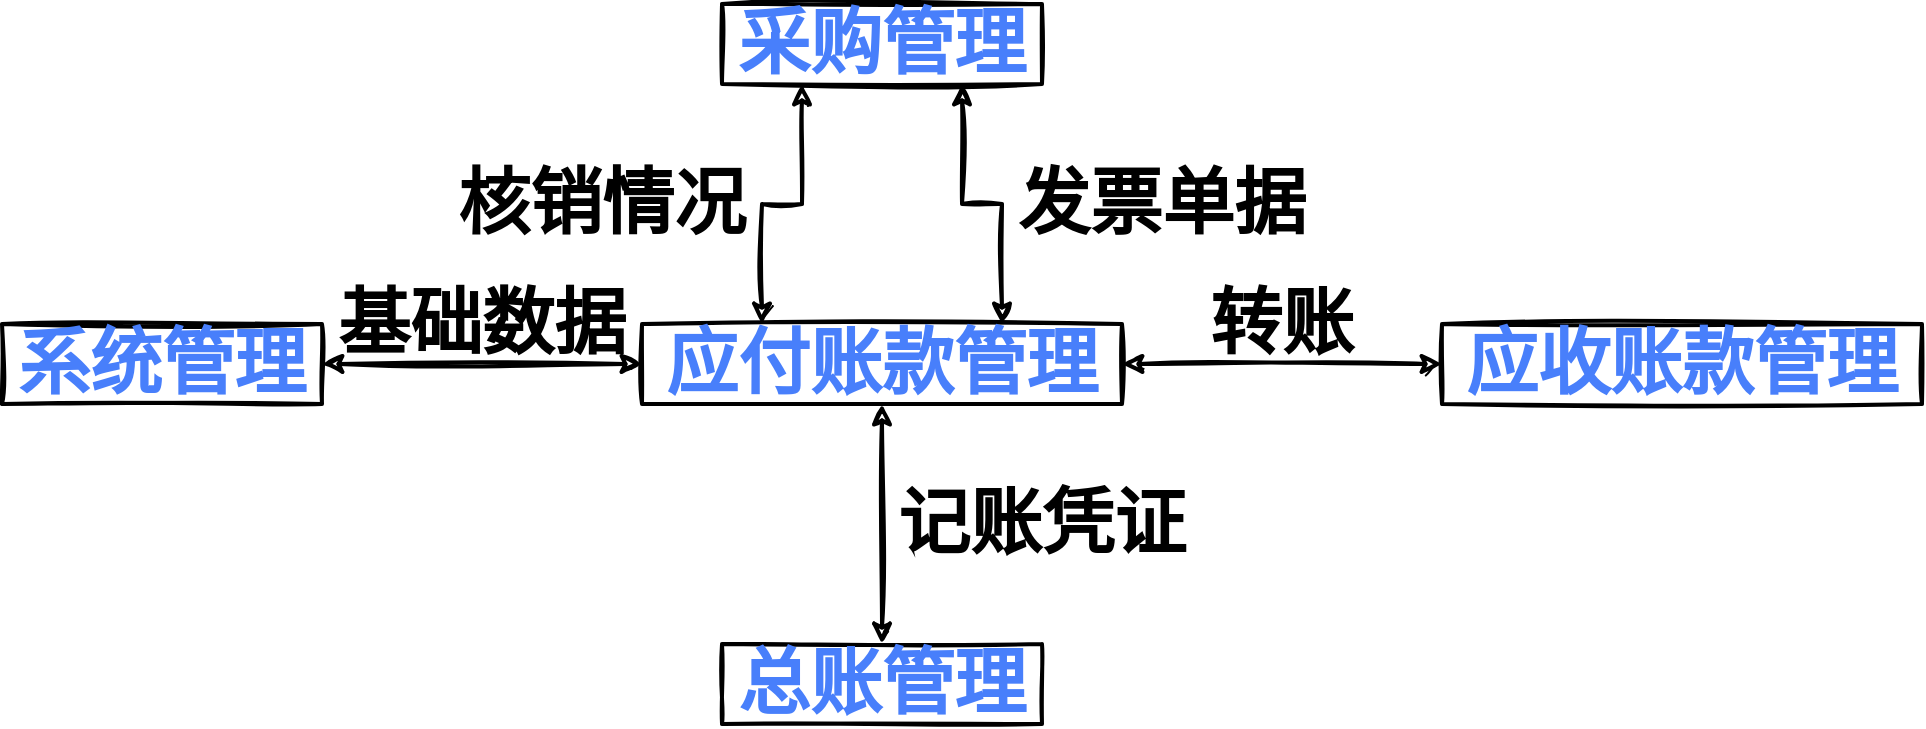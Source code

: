 <mxfile version="17.4.2" type="device"><diagram id="gOBXfugAxexAI73Qu6qp" name="Page-1"><mxGraphModel dx="1106" dy="997" grid="1" gridSize="10" guides="1" tooltips="1" connect="1" arrows="1" fold="1" page="1" pageScale="1" pageWidth="1600" pageHeight="900" math="0" shadow="0"><root><mxCell id="0"/><mxCell id="1" parent="0"/><mxCell id="A_tJatzyJncYoo4Zxg_Y-17" value="" style="group" vertex="1" connectable="0" parent="1"><mxGeometry x="80" y="40" width="960" height="360" as="geometry"/></mxCell><mxCell id="A_tJatzyJncYoo4Zxg_Y-1" value="系统管理" style="rounded=0;whiteSpace=wrap;html=1;sketch=1;fontFamily=FZJingLeiS-R-GB;fontSize=36;fontColor=#487FFB;strokeWidth=2;fillColor=none;fontStyle=1" vertex="1" parent="A_tJatzyJncYoo4Zxg_Y-17"><mxGeometry y="160" width="160" height="40" as="geometry"/></mxCell><mxCell id="A_tJatzyJncYoo4Zxg_Y-2" value="&lt;b&gt;&lt;font style=&quot;font-size: 36px&quot; face=&quot;FZJingLeiS-R-GB&quot;&gt;记账凭证&lt;br&gt;&lt;/font&gt;&lt;/b&gt;" style="text;html=1;strokeColor=none;fillColor=none;align=center;verticalAlign=middle;whiteSpace=wrap;rounded=0;" vertex="1" parent="A_tJatzyJncYoo4Zxg_Y-17"><mxGeometry x="440" y="240" width="160" height="40" as="geometry"/></mxCell><mxCell id="A_tJatzyJncYoo4Zxg_Y-3" value="应付账款管理" style="rounded=0;whiteSpace=wrap;html=1;sketch=1;fontFamily=FZJingLeiS-R-GB;fontSize=36;fontColor=#487FFB;strokeWidth=2;fillColor=none;fontStyle=1" vertex="1" parent="A_tJatzyJncYoo4Zxg_Y-17"><mxGeometry x="320" y="160" width="240" height="40" as="geometry"/></mxCell><mxCell id="A_tJatzyJncYoo4Zxg_Y-10" style="edgeStyle=orthogonalEdgeStyle;rounded=0;sketch=1;orthogonalLoop=1;jettySize=auto;html=1;exitX=1;exitY=0.5;exitDx=0;exitDy=0;entryX=0;entryY=0.5;entryDx=0;entryDy=0;fontFamily=FZJingLeiS-R-GB;fontSize=36;startArrow=classic;startFill=1;strokeWidth=2;" edge="1" parent="A_tJatzyJncYoo4Zxg_Y-17" source="A_tJatzyJncYoo4Zxg_Y-1" target="A_tJatzyJncYoo4Zxg_Y-3"><mxGeometry relative="1" as="geometry"/></mxCell><mxCell id="A_tJatzyJncYoo4Zxg_Y-4" value="总账管理" style="rounded=0;whiteSpace=wrap;html=1;sketch=1;fontFamily=FZJingLeiS-R-GB;fontSize=36;fontColor=#487FFB;strokeWidth=2;fillColor=none;fontStyle=1" vertex="1" parent="A_tJatzyJncYoo4Zxg_Y-17"><mxGeometry x="360" y="320" width="160" height="40" as="geometry"/></mxCell><mxCell id="A_tJatzyJncYoo4Zxg_Y-12" style="edgeStyle=orthogonalEdgeStyle;rounded=0;sketch=1;orthogonalLoop=1;jettySize=auto;html=1;exitX=0.5;exitY=1;exitDx=0;exitDy=0;entryX=0.5;entryY=0;entryDx=0;entryDy=0;fontFamily=FZJingLeiS-R-GB;fontSize=36;startArrow=classic;startFill=1;strokeWidth=2;" edge="1" parent="A_tJatzyJncYoo4Zxg_Y-17" source="A_tJatzyJncYoo4Zxg_Y-3" target="A_tJatzyJncYoo4Zxg_Y-4"><mxGeometry relative="1" as="geometry"/></mxCell><mxCell id="A_tJatzyJncYoo4Zxg_Y-8" style="edgeStyle=orthogonalEdgeStyle;rounded=0;orthogonalLoop=1;jettySize=auto;html=1;exitX=0.25;exitY=1;exitDx=0;exitDy=0;entryX=0.25;entryY=0;entryDx=0;entryDy=0;fontFamily=FZJingLeiS-R-GB;fontSize=36;strokeWidth=2;startArrow=classic;startFill=1;sketch=1;" edge="1" parent="A_tJatzyJncYoo4Zxg_Y-17" source="A_tJatzyJncYoo4Zxg_Y-5" target="A_tJatzyJncYoo4Zxg_Y-3"><mxGeometry relative="1" as="geometry"><Array as="points"><mxPoint x="400" y="100"/><mxPoint x="380" y="100"/></Array></mxGeometry></mxCell><mxCell id="A_tJatzyJncYoo4Zxg_Y-9" style="edgeStyle=orthogonalEdgeStyle;rounded=0;sketch=1;orthogonalLoop=1;jettySize=auto;html=1;exitX=0.75;exitY=1;exitDx=0;exitDy=0;entryX=0.75;entryY=0;entryDx=0;entryDy=0;fontFamily=FZJingLeiS-R-GB;fontSize=36;startArrow=classic;startFill=1;strokeWidth=2;" edge="1" parent="A_tJatzyJncYoo4Zxg_Y-17" source="A_tJatzyJncYoo4Zxg_Y-5" target="A_tJatzyJncYoo4Zxg_Y-3"><mxGeometry relative="1" as="geometry"/></mxCell><mxCell id="A_tJatzyJncYoo4Zxg_Y-5" value="采购管理" style="rounded=0;whiteSpace=wrap;html=1;sketch=1;fontFamily=FZJingLeiS-R-GB;fontSize=36;fontColor=#487FFB;strokeWidth=2;fillColor=none;fontStyle=1" vertex="1" parent="A_tJatzyJncYoo4Zxg_Y-17"><mxGeometry x="360" width="160" height="40" as="geometry"/></mxCell><mxCell id="A_tJatzyJncYoo4Zxg_Y-7" value="应收账款管理" style="rounded=0;whiteSpace=wrap;html=1;sketch=1;fontFamily=FZJingLeiS-R-GB;fontSize=36;fontColor=#487FFB;strokeWidth=2;fillColor=none;fontStyle=1" vertex="1" parent="A_tJatzyJncYoo4Zxg_Y-17"><mxGeometry x="720" y="160" width="240" height="40" as="geometry"/></mxCell><mxCell id="A_tJatzyJncYoo4Zxg_Y-11" style="edgeStyle=orthogonalEdgeStyle;rounded=0;sketch=1;orthogonalLoop=1;jettySize=auto;html=1;exitX=1;exitY=0.5;exitDx=0;exitDy=0;fontFamily=FZJingLeiS-R-GB;fontSize=36;startArrow=classic;startFill=1;strokeWidth=2;" edge="1" parent="A_tJatzyJncYoo4Zxg_Y-17" source="A_tJatzyJncYoo4Zxg_Y-3" target="A_tJatzyJncYoo4Zxg_Y-7"><mxGeometry relative="1" as="geometry"/></mxCell><mxCell id="A_tJatzyJncYoo4Zxg_Y-13" value="&lt;b&gt;&lt;font style=&quot;font-size: 36px&quot; face=&quot;FZJingLeiS-R-GB&quot;&gt;核销情况&lt;br&gt;&lt;/font&gt;&lt;/b&gt;" style="text;html=1;strokeColor=none;fillColor=none;align=center;verticalAlign=middle;whiteSpace=wrap;rounded=0;" vertex="1" parent="A_tJatzyJncYoo4Zxg_Y-17"><mxGeometry x="220" y="80" width="160" height="40" as="geometry"/></mxCell><mxCell id="A_tJatzyJncYoo4Zxg_Y-14" value="&lt;b&gt;&lt;font style=&quot;font-size: 36px&quot; face=&quot;FZJingLeiS-R-GB&quot;&gt;发票单据&lt;br&gt;&lt;/font&gt;&lt;/b&gt;" style="text;html=1;strokeColor=none;fillColor=none;align=center;verticalAlign=middle;whiteSpace=wrap;rounded=0;" vertex="1" parent="A_tJatzyJncYoo4Zxg_Y-17"><mxGeometry x="500" y="80" width="160" height="40" as="geometry"/></mxCell><mxCell id="A_tJatzyJncYoo4Zxg_Y-15" value="&lt;b&gt;&lt;font style=&quot;font-size: 36px&quot; face=&quot;FZJingLeiS-R-GB&quot;&gt;基础数据&lt;br&gt;&lt;/font&gt;&lt;/b&gt;" style="text;html=1;strokeColor=none;fillColor=none;align=center;verticalAlign=middle;whiteSpace=wrap;rounded=0;" vertex="1" parent="A_tJatzyJncYoo4Zxg_Y-17"><mxGeometry x="160" y="140" width="160" height="40" as="geometry"/></mxCell><mxCell id="A_tJatzyJncYoo4Zxg_Y-16" value="&lt;b&gt;&lt;font style=&quot;font-size: 36px&quot; face=&quot;FZJingLeiS-R-GB&quot;&gt;转账&lt;br&gt;&lt;/font&gt;&lt;/b&gt;" style="text;html=1;strokeColor=none;fillColor=none;align=center;verticalAlign=middle;whiteSpace=wrap;rounded=0;" vertex="1" parent="A_tJatzyJncYoo4Zxg_Y-17"><mxGeometry x="560" y="140" width="160" height="40" as="geometry"/></mxCell></root></mxGraphModel></diagram></mxfile>